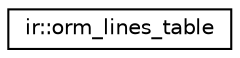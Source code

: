 digraph "Graphical Class Hierarchy"
{
 // LATEX_PDF_SIZE
  edge [fontname="Helvetica",fontsize="10",labelfontname="Helvetica",labelfontsize="10"];
  node [fontname="Helvetica",fontsize="10",shape=record];
  rankdir="LR";
  Node0 [label="ir::orm_lines_table",height=0.2,width=0.4,color="black", fillcolor="white", style="filled",URL="$structir_1_1orm__lines__table.html",tooltip=" "];
}

